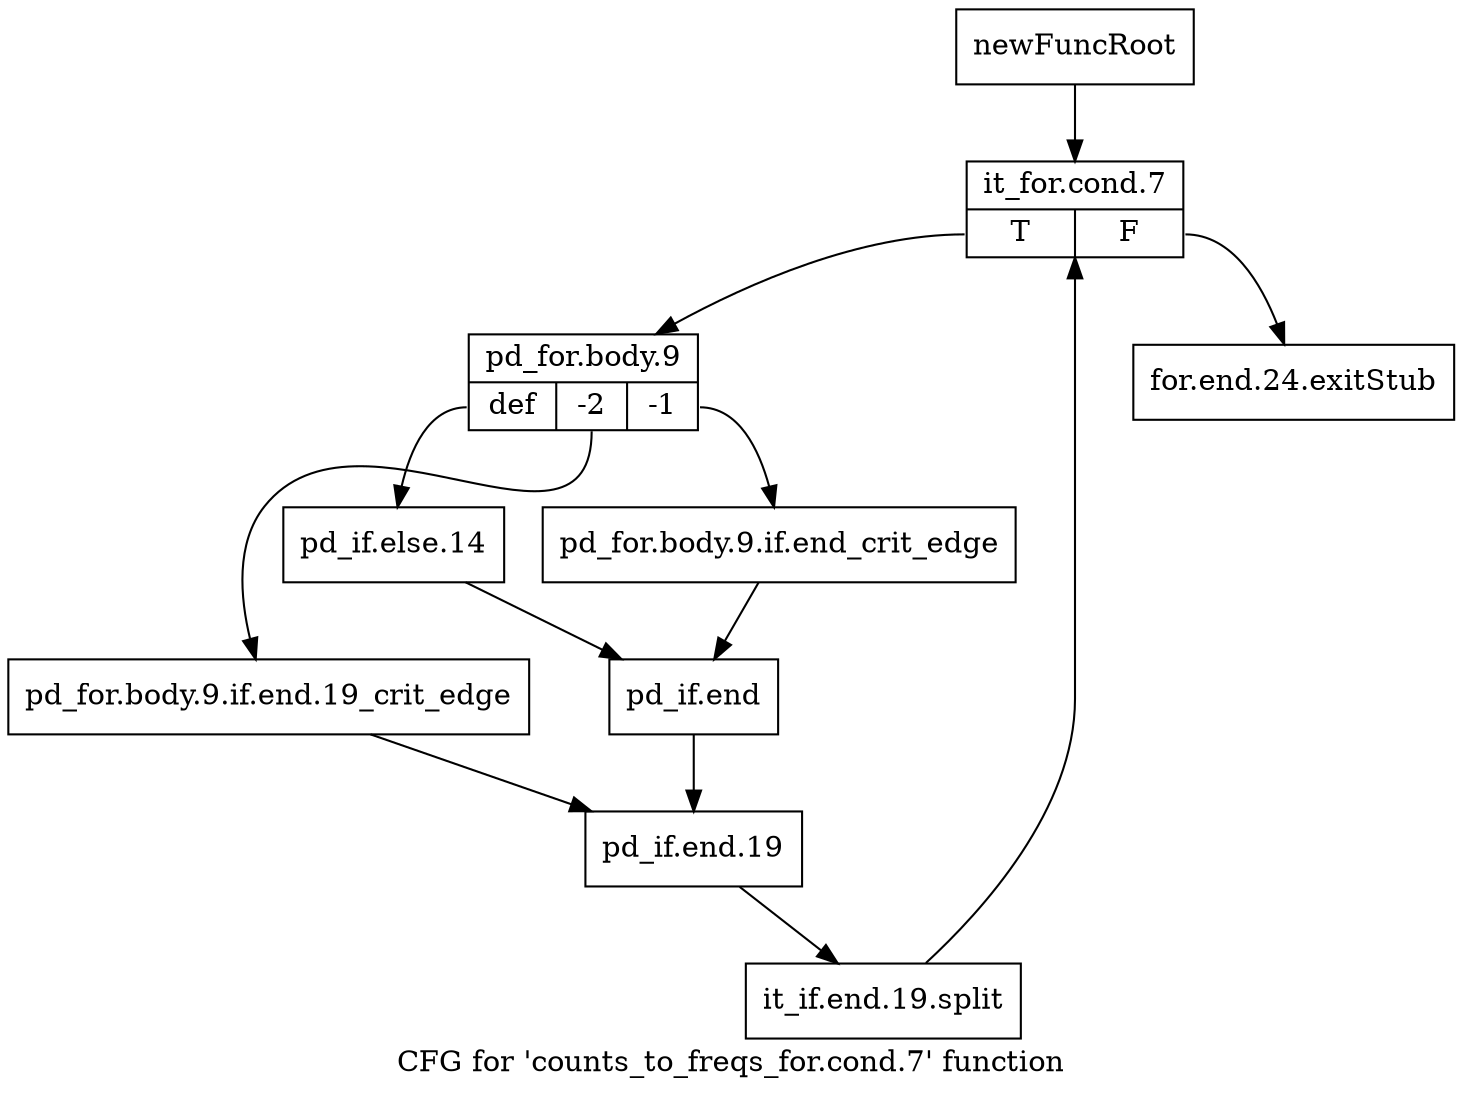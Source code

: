 digraph "CFG for 'counts_to_freqs_for.cond.7' function" {
	label="CFG for 'counts_to_freqs_for.cond.7' function";

	Node0xb765b10 [shape=record,label="{newFuncRoot}"];
	Node0xb765b10 -> Node0xb76b700;
	Node0xb76b6b0 [shape=record,label="{for.end.24.exitStub}"];
	Node0xb76b700 [shape=record,label="{it_for.cond.7|{<s0>T|<s1>F}}"];
	Node0xb76b700:s0 -> Node0xb76b750;
	Node0xb76b700:s1 -> Node0xb76b6b0;
	Node0xb76b750 [shape=record,label="{pd_for.body.9|{<s0>def|<s1>-2|<s2>-1}}"];
	Node0xb76b750:s0 -> Node0xb76b840;
	Node0xb76b750:s1 -> Node0xb76b7f0;
	Node0xb76b750:s2 -> Node0xb76b7a0;
	Node0xb76b7a0 [shape=record,label="{pd_for.body.9.if.end_crit_edge}"];
	Node0xb76b7a0 -> Node0xb76b890;
	Node0xb76b7f0 [shape=record,label="{pd_for.body.9.if.end.19_crit_edge}"];
	Node0xb76b7f0 -> Node0xb76b8e0;
	Node0xb76b840 [shape=record,label="{pd_if.else.14}"];
	Node0xb76b840 -> Node0xb76b890;
	Node0xb76b890 [shape=record,label="{pd_if.end}"];
	Node0xb76b890 -> Node0xb76b8e0;
	Node0xb76b8e0 [shape=record,label="{pd_if.end.19}"];
	Node0xb76b8e0 -> Node0xf772db0;
	Node0xf772db0 [shape=record,label="{it_if.end.19.split}"];
	Node0xf772db0 -> Node0xb76b700;
}
